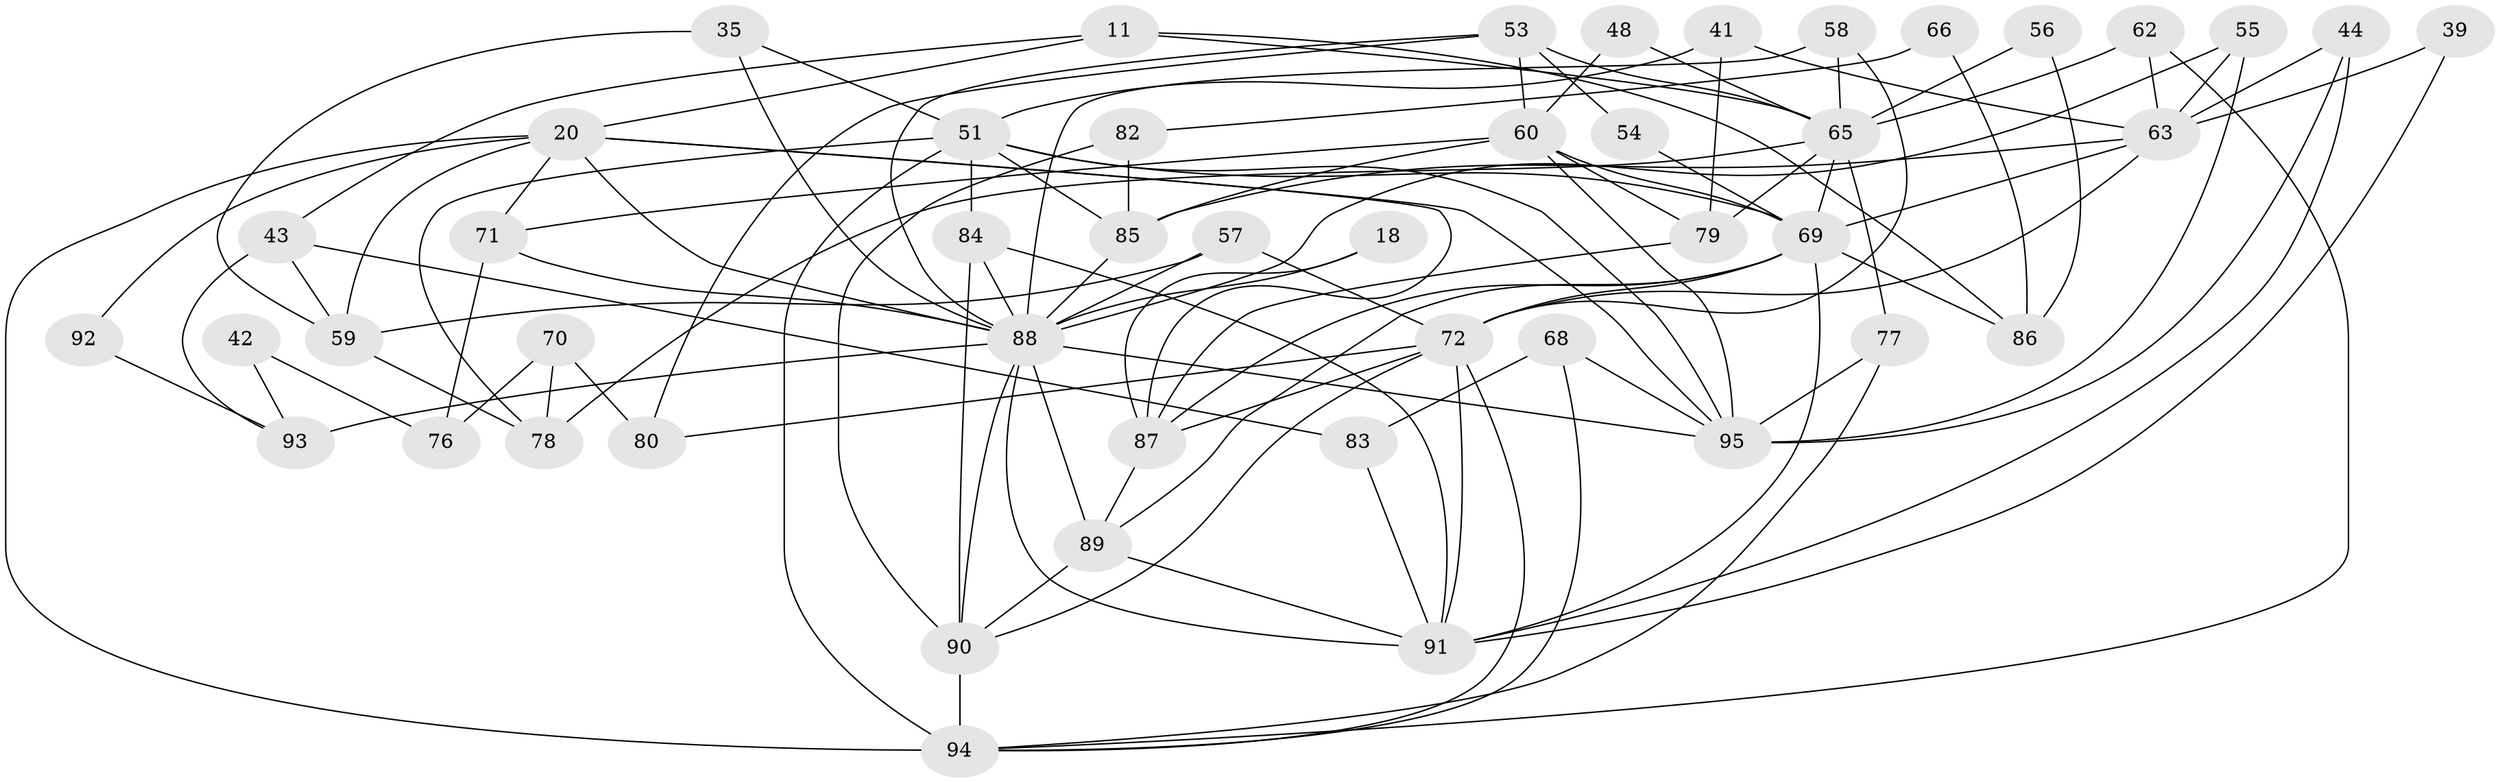 // original degree distribution, {4: 0.2631578947368421, 3: 0.29473684210526313, 6: 0.14736842105263157, 7: 0.042105263157894736, 2: 0.12631578947368421, 5: 0.12631578947368421}
// Generated by graph-tools (version 1.1) at 2025/52/03/04/25 21:52:48]
// undirected, 47 vertices, 110 edges
graph export_dot {
graph [start="1"]
  node [color=gray90,style=filled];
  11;
  18;
  20 [super="+9+14"];
  35;
  39;
  41;
  42;
  43 [super="+31"];
  44;
  48;
  51 [super="+38+7"];
  53 [super="+15"];
  54;
  55;
  56;
  57;
  58;
  59;
  60 [super="+40"];
  62;
  63 [super="+17+47"];
  65 [super="+52"];
  66;
  68;
  69 [super="+37+21"];
  70;
  71;
  72 [super="+33+50"];
  76;
  77 [super="+64"];
  78;
  79;
  80;
  82;
  83;
  84;
  85 [super="+13"];
  86;
  87 [super="+74+6"];
  88 [super="+25+34+73"];
  89 [super="+81"];
  90 [super="+45+67"];
  91 [super="+29+46"];
  92;
  93 [super="+28+23"];
  94 [super="+61+75"];
  95 [super="+22"];
  11 -- 20;
  11 -- 43;
  11 -- 65;
  11 -- 86;
  18 -- 88;
  18 -- 87;
  20 -- 59;
  20 -- 71;
  20 -- 94;
  20 -- 87 [weight=2];
  20 -- 92;
  20 -- 95;
  20 -- 88;
  35 -- 59;
  35 -- 88;
  35 -- 51;
  39 -- 91;
  39 -- 63;
  41 -- 79;
  41 -- 63;
  41 -- 51;
  42 -- 93;
  42 -- 76;
  43 -- 93 [weight=2];
  43 -- 59 [weight=2];
  43 -- 83;
  44 -- 63;
  44 -- 95;
  44 -- 91;
  48 -- 65;
  48 -- 60;
  51 -- 94 [weight=3];
  51 -- 95;
  51 -- 84;
  51 -- 85;
  51 -- 69 [weight=2];
  51 -- 78;
  53 -- 80;
  53 -- 60;
  53 -- 88;
  53 -- 65;
  53 -- 54;
  54 -- 69;
  55 -- 63;
  55 -- 95;
  55 -- 88;
  56 -- 86;
  56 -- 65;
  57 -- 59;
  57 -- 88;
  57 -- 72;
  58 -- 65;
  58 -- 88;
  58 -- 72;
  59 -- 78;
  60 -- 85 [weight=2];
  60 -- 69 [weight=2];
  60 -- 71;
  60 -- 79;
  60 -- 95 [weight=2];
  62 -- 94;
  62 -- 63;
  62 -- 65;
  63 -- 85;
  63 -- 69;
  63 -- 72 [weight=2];
  65 -- 77 [weight=3];
  65 -- 78;
  65 -- 79;
  65 -- 69;
  66 -- 86;
  66 -- 82;
  68 -- 94;
  68 -- 83;
  68 -- 95;
  69 -- 86;
  69 -- 87;
  69 -- 91;
  69 -- 72;
  69 -- 89;
  70 -- 78;
  70 -- 80;
  70 -- 76;
  71 -- 76;
  71 -- 88 [weight=2];
  72 -- 87 [weight=3];
  72 -- 90;
  72 -- 80;
  72 -- 91;
  72 -- 94 [weight=2];
  77 -- 95 [weight=2];
  77 -- 94;
  79 -- 87;
  82 -- 90 [weight=3];
  82 -- 85;
  83 -- 91;
  84 -- 91 [weight=2];
  84 -- 90;
  84 -- 88;
  85 -- 88 [weight=4];
  87 -- 89;
  88 -- 93 [weight=4];
  88 -- 90;
  88 -- 91 [weight=2];
  88 -- 89 [weight=2];
  88 -- 95;
  89 -- 90 [weight=2];
  89 -- 91;
  90 -- 94 [weight=2];
  92 -- 93;
}
